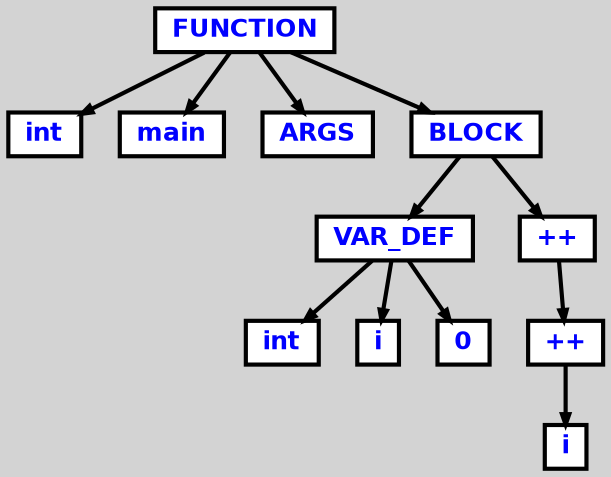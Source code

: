 digraph {

	ordering=out;
	ranksep=.4;
	bgcolor="lightgrey"; node [shape=box, fixedsize=false, fontsize=12, fontname="Helvetica-bold", fontcolor="blue"
		width=.25, height=.25, color="black", fillcolor="white", style="filled, solid, bold"];
	edge [arrowsize=.5, color="black", style="bold"]

  n0 [label="FUNCTION"];
  n1 [label="int"];
  n2 [label="main"];
  n3 [label="ARGS"];
  n4 [label="BLOCK"];
  n4 [label="BLOCK"];
  n5 [label="VAR_DEF"];
  n5 [label="VAR_DEF"];
  n6 [label="int"];
  n7 [label="i"];
  n8 [label="0"];
  n9 [label="++"];
  n9 [label="++"];
  n10 [label="++"];
  n10 [label="++"];
  n11 [label="i"];

  n0 -> n1 // "FUNCTION" -> "int"
  n0 -> n2 // "FUNCTION" -> "main"
  n0 -> n3 // "FUNCTION" -> "ARGS"
  n0 -> n4 // "FUNCTION" -> "BLOCK"
  n4 -> n5 // "BLOCK" -> "VAR_DEF"
  n5 -> n6 // "VAR_DEF" -> "int"
  n5 -> n7 // "VAR_DEF" -> "i"
  n5 -> n8 // "VAR_DEF" -> "0"
  n4 -> n9 // "BLOCK" -> "++"
  n9 -> n10 // "++" -> "++"
  n10 -> n11 // "++" -> "i"

}
